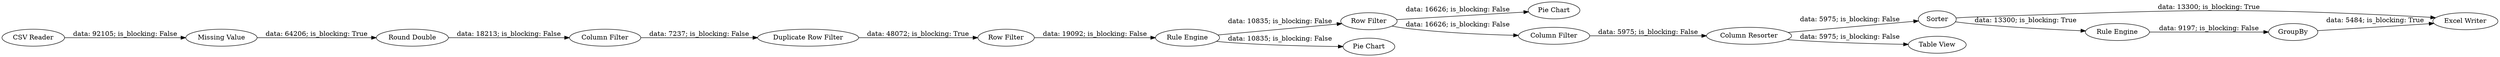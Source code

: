 digraph {
	"4081124601562603419_14" [label="Row Filter"]
	"4081124601562603419_1" [label="CSV Reader"]
	"4081124601562603419_15" [label="Pie Chart"]
	"4081124601562603419_19" [label="Column Filter"]
	"4081124601562603419_17" [label="Column Resorter"]
	"4081124601562603419_3" [label="Excel Writer"]
	"4081124601562603419_22" [label=GroupBy]
	"4081124601562603419_7" [label="Row Filter"]
	"4081124601562603419_5" [label="Column Filter"]
	"4081124601562603419_13" [label="Pie Chart"]
	"4081124601562603419_4" [label="Round Double"]
	"4081124601562603419_20" [label=Sorter]
	"4081124601562603419_6" [label="Duplicate Row Filter"]
	"4081124601562603419_12" [label="Rule Engine"]
	"4081124601562603419_21" [label="Rule Engine"]
	"4081124601562603419_18" [label="Table View"]
	"4081124601562603419_2" [label="Missing Value"]
	"4081124601562603419_14" -> "4081124601562603419_15" [label="data: 16626; is_blocking: False"]
	"4081124601562603419_20" -> "4081124601562603419_21" [label="data: 13300; is_blocking: True"]
	"4081124601562603419_20" -> "4081124601562603419_3" [label="data: 13300; is_blocking: True"]
	"4081124601562603419_4" -> "4081124601562603419_5" [label="data: 18213; is_blocking: False"]
	"4081124601562603419_17" -> "4081124601562603419_18" [label="data: 5975; is_blocking: False"]
	"4081124601562603419_22" -> "4081124601562603419_3" [label="data: 5484; is_blocking: True"]
	"4081124601562603419_5" -> "4081124601562603419_6" [label="data: 7237; is_blocking: False"]
	"4081124601562603419_12" -> "4081124601562603419_14" [label="data: 10835; is_blocking: False"]
	"4081124601562603419_1" -> "4081124601562603419_2" [label="data: 92105; is_blocking: False"]
	"4081124601562603419_7" -> "4081124601562603419_12" [label="data: 19092; is_blocking: False"]
	"4081124601562603419_14" -> "4081124601562603419_19" [label="data: 16626; is_blocking: False"]
	"4081124601562603419_19" -> "4081124601562603419_17" [label="data: 5975; is_blocking: False"]
	"4081124601562603419_2" -> "4081124601562603419_4" [label="data: 64206; is_blocking: True"]
	"4081124601562603419_6" -> "4081124601562603419_7" [label="data: 48072; is_blocking: True"]
	"4081124601562603419_12" -> "4081124601562603419_13" [label="data: 10835; is_blocking: False"]
	"4081124601562603419_17" -> "4081124601562603419_20" [label="data: 5975; is_blocking: False"]
	"4081124601562603419_21" -> "4081124601562603419_22" [label="data: 9197; is_blocking: False"]
	rankdir=LR
}

